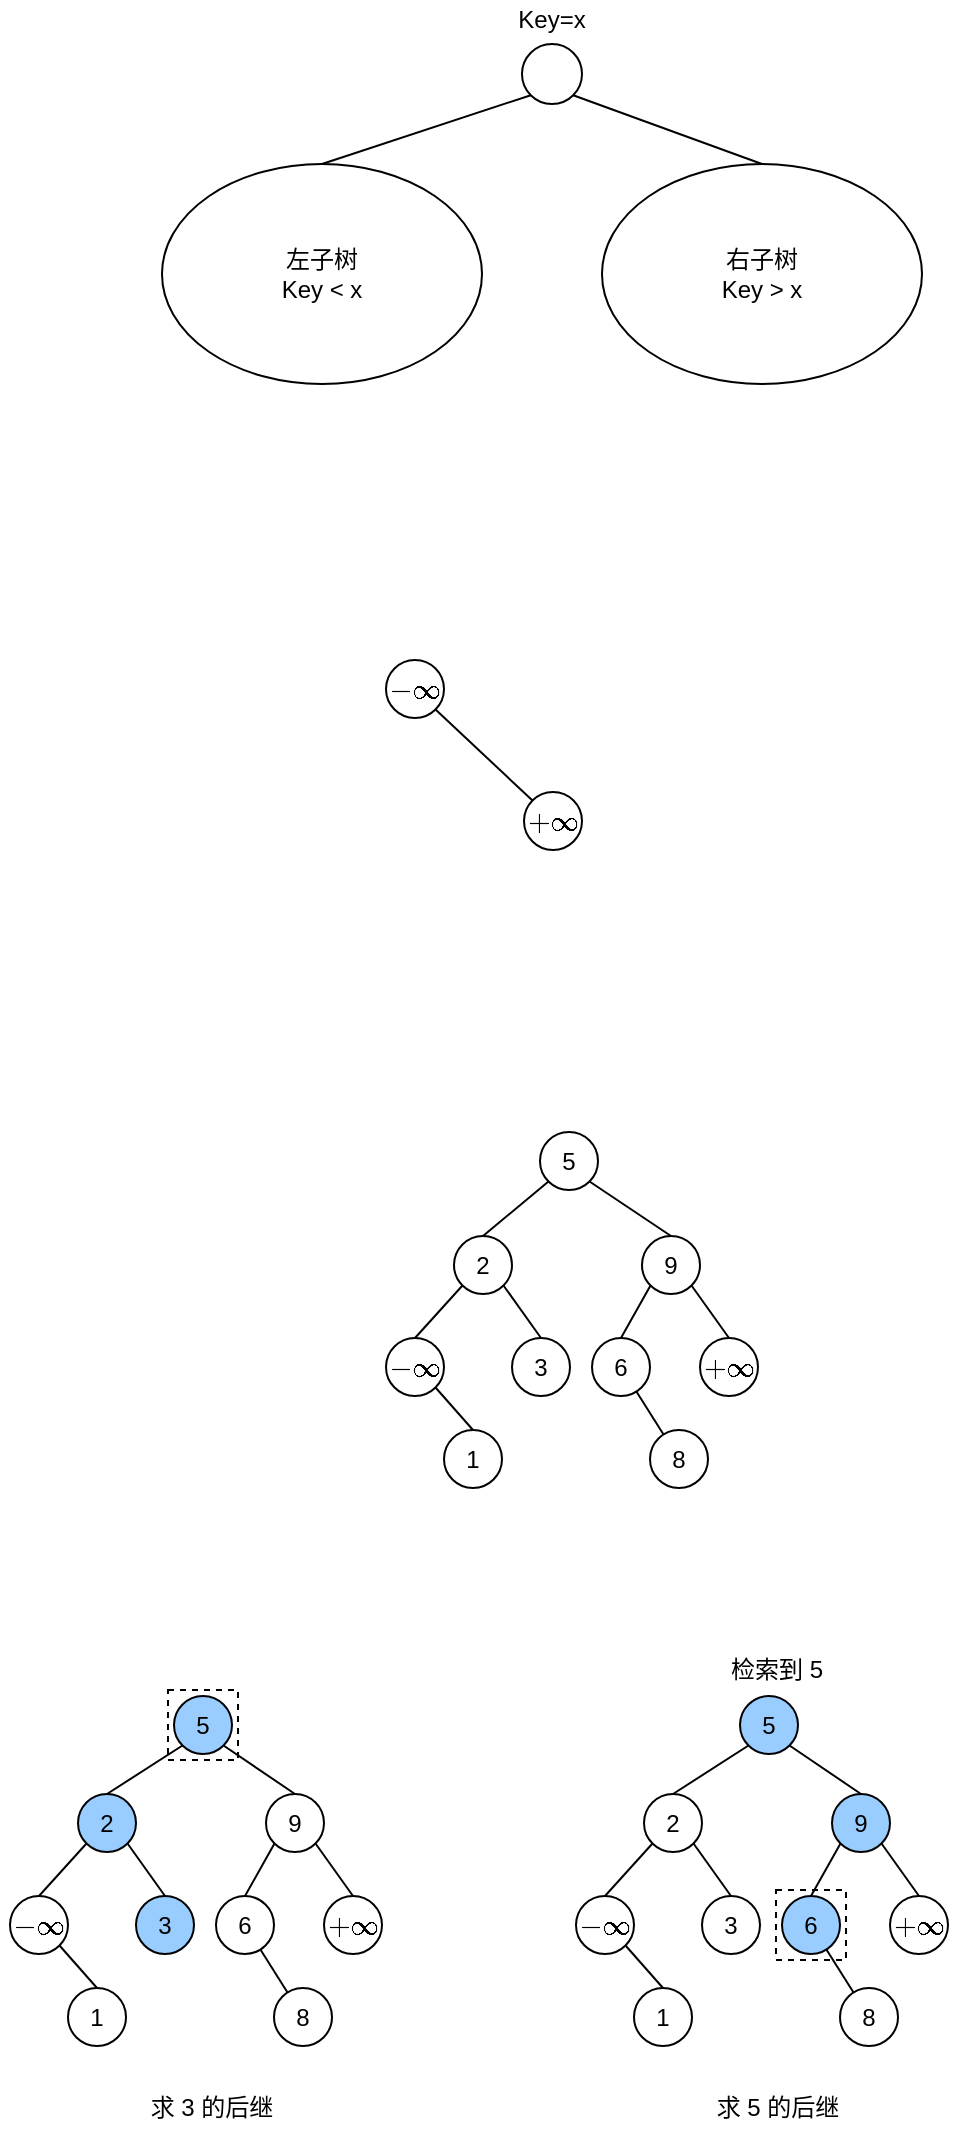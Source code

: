 <mxfile version="14.7.3" type="github">
  <diagram id="t0_Folrv1_VI19pWNrxG" name="第 1 页">
    <mxGraphModel dx="1102" dy="550" grid="0" gridSize="10" guides="1" tooltips="1" connect="1" arrows="1" fold="1" page="1" pageScale="1" pageWidth="1200" pageHeight="1920" math="1" shadow="0">
      <root>
        <mxCell id="0" />
        <mxCell id="1" parent="0" />
        <mxCell id="ySu2Nr1dZMbkxiKEu1m7-1" value="" style="ellipse;whiteSpace=wrap;html=1;aspect=fixed;" vertex="1" parent="1">
          <mxGeometry x="390" y="190" width="30" height="30" as="geometry" />
        </mxCell>
        <mxCell id="ySu2Nr1dZMbkxiKEu1m7-2" value="左子树&lt;br&gt;Key &amp;lt; x" style="ellipse;whiteSpace=wrap;html=1;" vertex="1" parent="1">
          <mxGeometry x="210" y="250" width="160" height="110" as="geometry" />
        </mxCell>
        <mxCell id="ySu2Nr1dZMbkxiKEu1m7-3" value="右子树&lt;br&gt;Key &amp;gt; x" style="ellipse;whiteSpace=wrap;html=1;" vertex="1" parent="1">
          <mxGeometry x="430" y="250" width="160" height="110" as="geometry" />
        </mxCell>
        <mxCell id="ySu2Nr1dZMbkxiKEu1m7-4" value="" style="endArrow=none;html=1;entryX=0;entryY=1;entryDx=0;entryDy=0;exitX=0.5;exitY=0;exitDx=0;exitDy=0;" edge="1" parent="1" source="ySu2Nr1dZMbkxiKEu1m7-2" target="ySu2Nr1dZMbkxiKEu1m7-1">
          <mxGeometry width="50" height="50" relative="1" as="geometry">
            <mxPoint x="388" y="337" as="sourcePoint" />
            <mxPoint x="438" y="287" as="targetPoint" />
          </mxGeometry>
        </mxCell>
        <mxCell id="ySu2Nr1dZMbkxiKEu1m7-5" value="" style="endArrow=none;html=1;entryX=1;entryY=1;entryDx=0;entryDy=0;exitX=0.5;exitY=0;exitDx=0;exitDy=0;" edge="1" parent="1" source="ySu2Nr1dZMbkxiKEu1m7-3" target="ySu2Nr1dZMbkxiKEu1m7-1">
          <mxGeometry width="50" height="50" relative="1" as="geometry">
            <mxPoint x="300" y="260" as="sourcePoint" />
            <mxPoint x="404.393" y="225.607" as="targetPoint" />
          </mxGeometry>
        </mxCell>
        <mxCell id="ySu2Nr1dZMbkxiKEu1m7-6" value="Key=x" style="text;html=1;strokeColor=none;fillColor=none;align=center;verticalAlign=middle;whiteSpace=wrap;rounded=0;" vertex="1" parent="1">
          <mxGeometry x="385" y="168" width="40" height="20" as="geometry" />
        </mxCell>
        <mxCell id="ySu2Nr1dZMbkxiKEu1m7-9" style="rounded=0;orthogonalLoop=1;jettySize=auto;html=1;exitX=1;exitY=1;exitDx=0;exitDy=0;entryX=0;entryY=0;entryDx=0;entryDy=0;endArrow=none;endFill=0;" edge="1" parent="1" source="ySu2Nr1dZMbkxiKEu1m7-7" target="ySu2Nr1dZMbkxiKEu1m7-8">
          <mxGeometry relative="1" as="geometry" />
        </mxCell>
        <mxCell id="ySu2Nr1dZMbkxiKEu1m7-7" value="$$-\infty$$" style="ellipse;whiteSpace=wrap;html=1;aspect=fixed;" vertex="1" parent="1">
          <mxGeometry x="322" y="498" width="29" height="29" as="geometry" />
        </mxCell>
        <mxCell id="ySu2Nr1dZMbkxiKEu1m7-8" value="$$+\infty$$" style="ellipse;whiteSpace=wrap;html=1;aspect=fixed;" vertex="1" parent="1">
          <mxGeometry x="391" y="564" width="29" height="29" as="geometry" />
        </mxCell>
        <mxCell id="ySu2Nr1dZMbkxiKEu1m7-17" style="edgeStyle=none;rounded=0;orthogonalLoop=1;jettySize=auto;html=1;exitX=0;exitY=1;exitDx=0;exitDy=0;entryX=0.5;entryY=0;entryDx=0;entryDy=0;endArrow=none;endFill=0;" edge="1" parent="1" source="ySu2Nr1dZMbkxiKEu1m7-10" target="ySu2Nr1dZMbkxiKEu1m7-11">
          <mxGeometry relative="1" as="geometry" />
        </mxCell>
        <mxCell id="ySu2Nr1dZMbkxiKEu1m7-19" style="edgeStyle=none;rounded=0;orthogonalLoop=1;jettySize=auto;html=1;exitX=1;exitY=1;exitDx=0;exitDy=0;entryX=0.5;entryY=0;entryDx=0;entryDy=0;endArrow=none;endFill=0;" edge="1" parent="1" source="ySu2Nr1dZMbkxiKEu1m7-10" target="ySu2Nr1dZMbkxiKEu1m7-12">
          <mxGeometry relative="1" as="geometry" />
        </mxCell>
        <mxCell id="ySu2Nr1dZMbkxiKEu1m7-10" value="5" style="ellipse;whiteSpace=wrap;html=1;aspect=fixed;" vertex="1" parent="1">
          <mxGeometry x="399" y="734" width="29" height="29" as="geometry" />
        </mxCell>
        <mxCell id="ySu2Nr1dZMbkxiKEu1m7-22" style="edgeStyle=none;rounded=0;orthogonalLoop=1;jettySize=auto;html=1;exitX=0;exitY=1;exitDx=0;exitDy=0;entryX=0;entryY=0.5;entryDx=0;entryDy=0;endArrow=none;endFill=0;" edge="1" parent="1" source="ySu2Nr1dZMbkxiKEu1m7-11" target="ySu2Nr1dZMbkxiKEu1m7-15">
          <mxGeometry relative="1" as="geometry" />
        </mxCell>
        <mxCell id="ySu2Nr1dZMbkxiKEu1m7-24" style="edgeStyle=none;rounded=0;orthogonalLoop=1;jettySize=auto;html=1;endArrow=none;endFill=0;entryX=1;entryY=1;entryDx=0;entryDy=0;exitX=0.5;exitY=0;exitDx=0;exitDy=0;" edge="1" parent="1" source="ySu2Nr1dZMbkxiKEu1m7-26" target="ySu2Nr1dZMbkxiKEu1m7-11">
          <mxGeometry relative="1" as="geometry">
            <mxPoint x="387.539" y="815.2" as="targetPoint" />
            <mxPoint x="396" y="836" as="sourcePoint" />
          </mxGeometry>
        </mxCell>
        <mxCell id="ySu2Nr1dZMbkxiKEu1m7-11" value="2" style="ellipse;whiteSpace=wrap;html=1;aspect=fixed;" vertex="1" parent="1">
          <mxGeometry x="356" y="786" width="29" height="29" as="geometry" />
        </mxCell>
        <mxCell id="ySu2Nr1dZMbkxiKEu1m7-20" style="edgeStyle=none;rounded=0;orthogonalLoop=1;jettySize=auto;html=1;exitX=0;exitY=1;exitDx=0;exitDy=0;entryX=0.5;entryY=0;entryDx=0;entryDy=0;endArrow=none;endFill=0;" edge="1" parent="1" source="ySu2Nr1dZMbkxiKEu1m7-12" target="ySu2Nr1dZMbkxiKEu1m7-13">
          <mxGeometry relative="1" as="geometry" />
        </mxCell>
        <mxCell id="ySu2Nr1dZMbkxiKEu1m7-21" style="edgeStyle=none;rounded=0;orthogonalLoop=1;jettySize=auto;html=1;exitX=1;exitY=1;exitDx=0;exitDy=0;entryX=0.5;entryY=0;entryDx=0;entryDy=0;endArrow=none;endFill=0;" edge="1" parent="1" source="ySu2Nr1dZMbkxiKEu1m7-12" target="ySu2Nr1dZMbkxiKEu1m7-16">
          <mxGeometry relative="1" as="geometry" />
        </mxCell>
        <mxCell id="ySu2Nr1dZMbkxiKEu1m7-12" value="9" style="ellipse;whiteSpace=wrap;html=1;aspect=fixed;" vertex="1" parent="1">
          <mxGeometry x="450" y="786" width="29" height="29" as="geometry" />
        </mxCell>
        <mxCell id="ySu2Nr1dZMbkxiKEu1m7-30" value="" style="edgeStyle=none;rounded=0;orthogonalLoop=1;jettySize=auto;html=1;endArrow=none;endFill=0;" edge="1" parent="1" source="ySu2Nr1dZMbkxiKEu1m7-13" target="ySu2Nr1dZMbkxiKEu1m7-29">
          <mxGeometry relative="1" as="geometry" />
        </mxCell>
        <mxCell id="ySu2Nr1dZMbkxiKEu1m7-13" value="6" style="ellipse;whiteSpace=wrap;html=1;aspect=fixed;" vertex="1" parent="1">
          <mxGeometry x="425" y="837" width="29" height="29" as="geometry" />
        </mxCell>
        <mxCell id="ySu2Nr1dZMbkxiKEu1m7-14" value="1" style="ellipse;whiteSpace=wrap;html=1;aspect=fixed;" vertex="1" parent="1">
          <mxGeometry x="351" y="883" width="29" height="29" as="geometry" />
        </mxCell>
        <mxCell id="ySu2Nr1dZMbkxiKEu1m7-23" style="edgeStyle=none;rounded=0;orthogonalLoop=1;jettySize=auto;html=1;exitX=1;exitY=0;exitDx=0;exitDy=0;entryX=0.5;entryY=0;entryDx=0;entryDy=0;endArrow=none;endFill=0;" edge="1" parent="1" source="ySu2Nr1dZMbkxiKEu1m7-15" target="ySu2Nr1dZMbkxiKEu1m7-14">
          <mxGeometry relative="1" as="geometry" />
        </mxCell>
        <mxCell id="ySu2Nr1dZMbkxiKEu1m7-15" value="$$-\infty$$" style="ellipse;whiteSpace=wrap;html=1;aspect=fixed;direction=south;" vertex="1" parent="1">
          <mxGeometry x="322" y="837" width="29" height="29" as="geometry" />
        </mxCell>
        <mxCell id="ySu2Nr1dZMbkxiKEu1m7-16" value="$$+\infty$$" style="ellipse;whiteSpace=wrap;html=1;aspect=fixed;" vertex="1" parent="1">
          <mxGeometry x="479" y="837" width="29" height="29" as="geometry" />
        </mxCell>
        <mxCell id="ySu2Nr1dZMbkxiKEu1m7-26" value="3" style="ellipse;whiteSpace=wrap;html=1;aspect=fixed;fillColor=#FFFFFF;" vertex="1" parent="1">
          <mxGeometry x="385" y="837" width="29" height="29" as="geometry" />
        </mxCell>
        <mxCell id="ySu2Nr1dZMbkxiKEu1m7-29" value="8" style="ellipse;whiteSpace=wrap;html=1;aspect=fixed;fillColor=#FFFFFF;" vertex="1" parent="1">
          <mxGeometry x="454" y="883" width="29" height="29" as="geometry" />
        </mxCell>
        <mxCell id="ySu2Nr1dZMbkxiKEu1m7-31" style="edgeStyle=none;rounded=0;orthogonalLoop=1;jettySize=auto;html=1;exitX=0;exitY=1;exitDx=0;exitDy=0;entryX=0.5;entryY=0;entryDx=0;entryDy=0;endArrow=none;endFill=0;" edge="1" parent="1" source="ySu2Nr1dZMbkxiKEu1m7-33" target="ySu2Nr1dZMbkxiKEu1m7-36">
          <mxGeometry relative="1" as="geometry" />
        </mxCell>
        <mxCell id="ySu2Nr1dZMbkxiKEu1m7-32" style="edgeStyle=none;rounded=0;orthogonalLoop=1;jettySize=auto;html=1;exitX=1;exitY=1;exitDx=0;exitDy=0;entryX=0.5;entryY=0;entryDx=0;entryDy=0;endArrow=none;endFill=0;" edge="1" parent="1" source="ySu2Nr1dZMbkxiKEu1m7-33" target="ySu2Nr1dZMbkxiKEu1m7-39">
          <mxGeometry relative="1" as="geometry" />
        </mxCell>
        <mxCell id="ySu2Nr1dZMbkxiKEu1m7-33" value="5" style="ellipse;whiteSpace=wrap;html=1;aspect=fixed;fillColor=#99CCFF;" vertex="1" parent="1">
          <mxGeometry x="216" y="1016" width="29" height="29" as="geometry" />
        </mxCell>
        <mxCell id="ySu2Nr1dZMbkxiKEu1m7-34" style="edgeStyle=none;rounded=0;orthogonalLoop=1;jettySize=auto;html=1;exitX=0;exitY=1;exitDx=0;exitDy=0;entryX=0;entryY=0.5;entryDx=0;entryDy=0;endArrow=none;endFill=0;" edge="1" parent="1" source="ySu2Nr1dZMbkxiKEu1m7-36" target="ySu2Nr1dZMbkxiKEu1m7-44">
          <mxGeometry relative="1" as="geometry" />
        </mxCell>
        <mxCell id="ySu2Nr1dZMbkxiKEu1m7-35" style="edgeStyle=none;rounded=0;orthogonalLoop=1;jettySize=auto;html=1;endArrow=none;endFill=0;entryX=1;entryY=1;entryDx=0;entryDy=0;exitX=0.5;exitY=0;exitDx=0;exitDy=0;" edge="1" parent="1" source="ySu2Nr1dZMbkxiKEu1m7-46" target="ySu2Nr1dZMbkxiKEu1m7-36">
          <mxGeometry relative="1" as="geometry">
            <mxPoint x="199.539" y="1094.2" as="targetPoint" />
            <mxPoint x="208" y="1115" as="sourcePoint" />
          </mxGeometry>
        </mxCell>
        <mxCell id="ySu2Nr1dZMbkxiKEu1m7-36" value="2" style="ellipse;whiteSpace=wrap;html=1;aspect=fixed;fillColor=#99CCFF;" vertex="1" parent="1">
          <mxGeometry x="168" y="1065" width="29" height="29" as="geometry" />
        </mxCell>
        <mxCell id="ySu2Nr1dZMbkxiKEu1m7-37" style="edgeStyle=none;rounded=0;orthogonalLoop=1;jettySize=auto;html=1;exitX=0;exitY=1;exitDx=0;exitDy=0;entryX=0.5;entryY=0;entryDx=0;entryDy=0;endArrow=none;endFill=0;" edge="1" parent="1" source="ySu2Nr1dZMbkxiKEu1m7-39" target="ySu2Nr1dZMbkxiKEu1m7-41">
          <mxGeometry relative="1" as="geometry" />
        </mxCell>
        <mxCell id="ySu2Nr1dZMbkxiKEu1m7-38" style="edgeStyle=none;rounded=0;orthogonalLoop=1;jettySize=auto;html=1;exitX=1;exitY=1;exitDx=0;exitDy=0;entryX=0.5;entryY=0;entryDx=0;entryDy=0;endArrow=none;endFill=0;" edge="1" parent="1" source="ySu2Nr1dZMbkxiKEu1m7-39" target="ySu2Nr1dZMbkxiKEu1m7-45">
          <mxGeometry relative="1" as="geometry" />
        </mxCell>
        <mxCell id="ySu2Nr1dZMbkxiKEu1m7-39" value="9" style="ellipse;whiteSpace=wrap;html=1;aspect=fixed;" vertex="1" parent="1">
          <mxGeometry x="262" y="1065" width="29" height="29" as="geometry" />
        </mxCell>
        <mxCell id="ySu2Nr1dZMbkxiKEu1m7-40" value="" style="edgeStyle=none;rounded=0;orthogonalLoop=1;jettySize=auto;html=1;endArrow=none;endFill=0;" edge="1" parent="1" source="ySu2Nr1dZMbkxiKEu1m7-41" target="ySu2Nr1dZMbkxiKEu1m7-47">
          <mxGeometry relative="1" as="geometry" />
        </mxCell>
        <mxCell id="ySu2Nr1dZMbkxiKEu1m7-41" value="6" style="ellipse;whiteSpace=wrap;html=1;aspect=fixed;" vertex="1" parent="1">
          <mxGeometry x="237" y="1116" width="29" height="29" as="geometry" />
        </mxCell>
        <mxCell id="ySu2Nr1dZMbkxiKEu1m7-42" value="1" style="ellipse;whiteSpace=wrap;html=1;aspect=fixed;" vertex="1" parent="1">
          <mxGeometry x="163" y="1162" width="29" height="29" as="geometry" />
        </mxCell>
        <mxCell id="ySu2Nr1dZMbkxiKEu1m7-43" style="edgeStyle=none;rounded=0;orthogonalLoop=1;jettySize=auto;html=1;exitX=1;exitY=0;exitDx=0;exitDy=0;entryX=0.5;entryY=0;entryDx=0;entryDy=0;endArrow=none;endFill=0;" edge="1" parent="1" source="ySu2Nr1dZMbkxiKEu1m7-44" target="ySu2Nr1dZMbkxiKEu1m7-42">
          <mxGeometry relative="1" as="geometry" />
        </mxCell>
        <mxCell id="ySu2Nr1dZMbkxiKEu1m7-44" value="$$-\infty$$" style="ellipse;whiteSpace=wrap;html=1;aspect=fixed;direction=south;" vertex="1" parent="1">
          <mxGeometry x="134" y="1116" width="29" height="29" as="geometry" />
        </mxCell>
        <mxCell id="ySu2Nr1dZMbkxiKEu1m7-45" value="$$+\infty$$" style="ellipse;whiteSpace=wrap;html=1;aspect=fixed;" vertex="1" parent="1">
          <mxGeometry x="291" y="1116" width="29" height="29" as="geometry" />
        </mxCell>
        <mxCell id="ySu2Nr1dZMbkxiKEu1m7-46" value="3" style="ellipse;whiteSpace=wrap;html=1;aspect=fixed;fillColor=#99CCFF;" vertex="1" parent="1">
          <mxGeometry x="197" y="1116" width="29" height="29" as="geometry" />
        </mxCell>
        <mxCell id="ySu2Nr1dZMbkxiKEu1m7-47" value="8" style="ellipse;whiteSpace=wrap;html=1;aspect=fixed;fillColor=#FFFFFF;" vertex="1" parent="1">
          <mxGeometry x="266" y="1162" width="29" height="29" as="geometry" />
        </mxCell>
        <mxCell id="ySu2Nr1dZMbkxiKEu1m7-48" value="求 3 的后继" style="text;html=1;strokeColor=none;fillColor=none;align=center;verticalAlign=middle;whiteSpace=wrap;rounded=0;" vertex="1" parent="1">
          <mxGeometry x="183" y="1212" width="104" height="20" as="geometry" />
        </mxCell>
        <mxCell id="ySu2Nr1dZMbkxiKEu1m7-49" value="" style="rounded=0;whiteSpace=wrap;html=1;fillColor=none;dashed=1;" vertex="1" parent="1">
          <mxGeometry x="213" y="1013" width="35" height="35" as="geometry" />
        </mxCell>
        <mxCell id="ySu2Nr1dZMbkxiKEu1m7-50" style="edgeStyle=none;rounded=0;orthogonalLoop=1;jettySize=auto;html=1;exitX=0;exitY=1;exitDx=0;exitDy=0;entryX=0.5;entryY=0;entryDx=0;entryDy=0;endArrow=none;endFill=0;" edge="1" parent="1" source="ySu2Nr1dZMbkxiKEu1m7-52" target="ySu2Nr1dZMbkxiKEu1m7-55">
          <mxGeometry relative="1" as="geometry" />
        </mxCell>
        <mxCell id="ySu2Nr1dZMbkxiKEu1m7-51" style="edgeStyle=none;rounded=0;orthogonalLoop=1;jettySize=auto;html=1;exitX=1;exitY=1;exitDx=0;exitDy=0;entryX=0.5;entryY=0;entryDx=0;entryDy=0;endArrow=none;endFill=0;" edge="1" parent="1" source="ySu2Nr1dZMbkxiKEu1m7-52" target="ySu2Nr1dZMbkxiKEu1m7-58">
          <mxGeometry relative="1" as="geometry" />
        </mxCell>
        <mxCell id="ySu2Nr1dZMbkxiKEu1m7-52" value="5" style="ellipse;whiteSpace=wrap;html=1;aspect=fixed;fillColor=#99CCFF;" vertex="1" parent="1">
          <mxGeometry x="499" y="1016" width="29" height="29" as="geometry" />
        </mxCell>
        <mxCell id="ySu2Nr1dZMbkxiKEu1m7-53" style="edgeStyle=none;rounded=0;orthogonalLoop=1;jettySize=auto;html=1;exitX=0;exitY=1;exitDx=0;exitDy=0;entryX=0;entryY=0.5;entryDx=0;entryDy=0;endArrow=none;endFill=0;" edge="1" parent="1" source="ySu2Nr1dZMbkxiKEu1m7-55" target="ySu2Nr1dZMbkxiKEu1m7-63">
          <mxGeometry relative="1" as="geometry" />
        </mxCell>
        <mxCell id="ySu2Nr1dZMbkxiKEu1m7-54" style="edgeStyle=none;rounded=0;orthogonalLoop=1;jettySize=auto;html=1;endArrow=none;endFill=0;entryX=1;entryY=1;entryDx=0;entryDy=0;exitX=0.5;exitY=0;exitDx=0;exitDy=0;" edge="1" parent="1" source="ySu2Nr1dZMbkxiKEu1m7-65" target="ySu2Nr1dZMbkxiKEu1m7-55">
          <mxGeometry relative="1" as="geometry">
            <mxPoint x="482.539" y="1094.2" as="targetPoint" />
            <mxPoint x="491" y="1115" as="sourcePoint" />
          </mxGeometry>
        </mxCell>
        <mxCell id="ySu2Nr1dZMbkxiKEu1m7-55" value="2" style="ellipse;whiteSpace=wrap;html=1;aspect=fixed;fillColor=#FFFFFF;" vertex="1" parent="1">
          <mxGeometry x="451" y="1065" width="29" height="29" as="geometry" />
        </mxCell>
        <mxCell id="ySu2Nr1dZMbkxiKEu1m7-56" style="edgeStyle=none;rounded=0;orthogonalLoop=1;jettySize=auto;html=1;exitX=0;exitY=1;exitDx=0;exitDy=0;entryX=0.5;entryY=0;entryDx=0;entryDy=0;endArrow=none;endFill=0;" edge="1" parent="1" source="ySu2Nr1dZMbkxiKEu1m7-58" target="ySu2Nr1dZMbkxiKEu1m7-60">
          <mxGeometry relative="1" as="geometry" />
        </mxCell>
        <mxCell id="ySu2Nr1dZMbkxiKEu1m7-57" style="edgeStyle=none;rounded=0;orthogonalLoop=1;jettySize=auto;html=1;exitX=1;exitY=1;exitDx=0;exitDy=0;entryX=0.5;entryY=0;entryDx=0;entryDy=0;endArrow=none;endFill=0;" edge="1" parent="1" source="ySu2Nr1dZMbkxiKEu1m7-58" target="ySu2Nr1dZMbkxiKEu1m7-64">
          <mxGeometry relative="1" as="geometry" />
        </mxCell>
        <mxCell id="ySu2Nr1dZMbkxiKEu1m7-58" value="9" style="ellipse;whiteSpace=wrap;html=1;aspect=fixed;fillColor=#99CCFF;" vertex="1" parent="1">
          <mxGeometry x="545" y="1065" width="29" height="29" as="geometry" />
        </mxCell>
        <mxCell id="ySu2Nr1dZMbkxiKEu1m7-59" value="" style="edgeStyle=none;rounded=0;orthogonalLoop=1;jettySize=auto;html=1;endArrow=none;endFill=0;" edge="1" parent="1" source="ySu2Nr1dZMbkxiKEu1m7-60" target="ySu2Nr1dZMbkxiKEu1m7-66">
          <mxGeometry relative="1" as="geometry" />
        </mxCell>
        <mxCell id="ySu2Nr1dZMbkxiKEu1m7-60" value="6" style="ellipse;whiteSpace=wrap;html=1;aspect=fixed;fillColor=#99CCFF;" vertex="1" parent="1">
          <mxGeometry x="520" y="1116" width="29" height="29" as="geometry" />
        </mxCell>
        <mxCell id="ySu2Nr1dZMbkxiKEu1m7-61" value="1" style="ellipse;whiteSpace=wrap;html=1;aspect=fixed;" vertex="1" parent="1">
          <mxGeometry x="446" y="1162" width="29" height="29" as="geometry" />
        </mxCell>
        <mxCell id="ySu2Nr1dZMbkxiKEu1m7-62" style="edgeStyle=none;rounded=0;orthogonalLoop=1;jettySize=auto;html=1;exitX=1;exitY=0;exitDx=0;exitDy=0;entryX=0.5;entryY=0;entryDx=0;entryDy=0;endArrow=none;endFill=0;" edge="1" parent="1" source="ySu2Nr1dZMbkxiKEu1m7-63" target="ySu2Nr1dZMbkxiKEu1m7-61">
          <mxGeometry relative="1" as="geometry" />
        </mxCell>
        <mxCell id="ySu2Nr1dZMbkxiKEu1m7-63" value="$$-\infty$$" style="ellipse;whiteSpace=wrap;html=1;aspect=fixed;direction=south;" vertex="1" parent="1">
          <mxGeometry x="417" y="1116" width="29" height="29" as="geometry" />
        </mxCell>
        <mxCell id="ySu2Nr1dZMbkxiKEu1m7-64" value="$$+\infty$$" style="ellipse;whiteSpace=wrap;html=1;aspect=fixed;" vertex="1" parent="1">
          <mxGeometry x="574" y="1116" width="29" height="29" as="geometry" />
        </mxCell>
        <mxCell id="ySu2Nr1dZMbkxiKEu1m7-65" value="3" style="ellipse;whiteSpace=wrap;html=1;aspect=fixed;fillColor=#FFFFFF;" vertex="1" parent="1">
          <mxGeometry x="480" y="1116" width="29" height="29" as="geometry" />
        </mxCell>
        <mxCell id="ySu2Nr1dZMbkxiKEu1m7-66" value="8" style="ellipse;whiteSpace=wrap;html=1;aspect=fixed;fillColor=#FFFFFF;" vertex="1" parent="1">
          <mxGeometry x="549" y="1162" width="29" height="29" as="geometry" />
        </mxCell>
        <mxCell id="ySu2Nr1dZMbkxiKEu1m7-67" value="求 5 的后继" style="text;html=1;strokeColor=none;fillColor=none;align=center;verticalAlign=middle;whiteSpace=wrap;rounded=0;" vertex="1" parent="1">
          <mxGeometry x="466" y="1212" width="104" height="20" as="geometry" />
        </mxCell>
        <mxCell id="ySu2Nr1dZMbkxiKEu1m7-68" value="" style="rounded=0;whiteSpace=wrap;html=1;fillColor=none;dashed=1;" vertex="1" parent="1">
          <mxGeometry x="517" y="1113" width="35" height="35" as="geometry" />
        </mxCell>
        <mxCell id="ySu2Nr1dZMbkxiKEu1m7-69" value="检索到 5" style="text;html=1;strokeColor=none;fillColor=none;align=center;verticalAlign=middle;whiteSpace=wrap;rounded=0;" vertex="1" parent="1">
          <mxGeometry x="479" y="993" width="77" height="20" as="geometry" />
        </mxCell>
      </root>
    </mxGraphModel>
  </diagram>
</mxfile>
